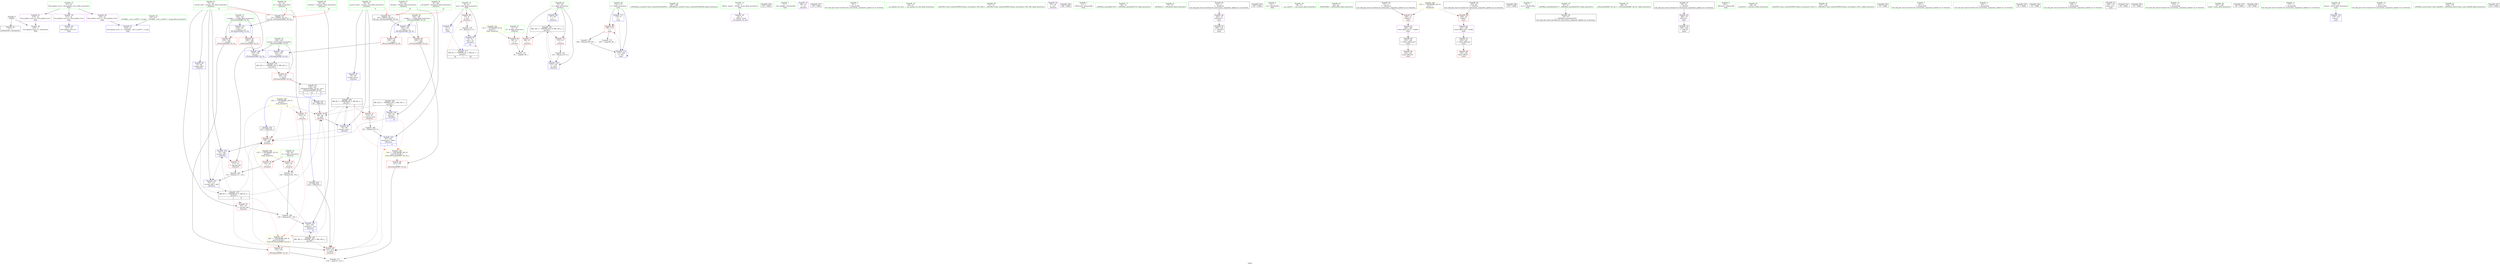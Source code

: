digraph "SVFG" {
	label="SVFG";

	Node0x55cf00c60ce0 [shape=record,color=grey,label="{NodeID: 0\nNullPtr}"];
	Node0x55cf00c60ce0 -> Node0x55cf00c77a40[style=solid];
	Node0x55cf00c60ce0 -> Node0x55cf00c7b540[style=solid];
	Node0x55cf00c872e0 [shape=record,color=black,label="{NodeID: 180\nMR_8V_3 = PHI(MR_8V_4, MR_8V_2, )\npts\{56 \}\n|{|<s4>9}}"];
	Node0x55cf00c872e0 -> Node0x55cf00c7a2d0[style=dashed];
	Node0x55cf00c872e0 -> Node0x55cf00c7a7b0[style=dashed];
	Node0x55cf00c872e0 -> Node0x55cf00c7a950[style=dashed];
	Node0x55cf00c872e0 -> Node0x55cf00c78080[style=dashed];
	Node0x55cf00c872e0:s4 -> Node0x55cf00c894a0[style=dashed,color=red];
	Node0x55cf00c77ee0 [shape=record,color=blue,label="{NodeID: 97\n55\<--85\ncurrent_max\<--\n_Z5solvev\n}"];
	Node0x55cf00c77ee0 -> Node0x55cf00c872e0[style=dashed];
	Node0x55cf00c75ee0 [shape=record,color=green,label="{NodeID: 14\n8\<--10\ntest\<--test_field_insensitive\nGlob }"];
	Node0x55cf00c75ee0 -> Node0x55cf00c79df0[style=solid];
	Node0x55cf00c75ee0 -> Node0x55cf00c7b240[style=solid];
	Node0x55cf00c75ee0 -> Node0x55cf00c7b640[style=solid];
	Node0x55cf00c7b900 [shape=record,color=yellow,style=double,label="{NodeID: 194\n4V_1 = ENCHI(MR_4V_0)\npts\{52 \}\nFun[_Z5solvev]}"];
	Node0x55cf00c7b900 -> Node0x55cf00c7a060[style=dashed];
	Node0x55cf00c7cb70 [shape=record,color=blue,label="{NodeID: 111\n172\<--9\nt\<--\nmain\n}"];
	Node0x55cf00c7cb70 -> Node0x55cf00c7afd0[style=dashed];
	Node0x55cf00c7cb70 -> Node0x55cf00c7cc40[style=dashed];
	Node0x55cf00c76b90 [shape=record,color=green,label="{NodeID: 28\n65\<--66\nref.tmp7\<--ref.tmp7_field_insensitive\n_Z5solvev\n|{|<s1>10}}"];
	Node0x55cf00c76b90 -> Node0x55cf00c78220[style=solid];
	Node0x55cf00c76b90:s1 -> Node0x55cf00c97e70[style=solid,color=red];
	Node0x55cf00c77840 [shape=record,color=green,label="{NodeID: 42\n187\<--188\n_ZNSt9basic_iosIcSt11char_traitsIcEE3tieEPSo\<--_ZNSt9basic_iosIcSt11char_traitsIcEE3tieEPSo_field_insensitive\n}"];
	Node0x55cf00c79540 [shape=record,color=purple,label="{NodeID: 56\n32\<--4\n\<--_ZStL8__ioinit\n__cxx_global_var_init\n}"];
	Node0x55cf00c96ae0 [shape=record,color=black,label="{NodeID: 236\n125 = PHI()\n}"];
	Node0x55cf00c7a130 [shape=record,color=red,label="{NodeID: 70\n101\<--53\n\<--current_left\n_Z5solvev\n}"];
	Node0x55cf00c7a130 -> Node0x55cf00c80500[style=solid];
	Node0x55cf00c80380 [shape=record,color=grey,label="{NodeID: 167\n116 = Binary(115, 9, )\n}"];
	Node0x55cf00c80380 -> Node0x55cf00c78490[style=solid];
	Node0x55cf00c7ac90 [shape=record,color=red,label="{NodeID: 84\n152\<--146\n\<--__b.addr\n_ZSt3maxIxERKT_S2_S2_\n}"];
	Node0x55cf00c7ac90 -> Node0x55cf00c7af00[style=solid];
	Node0x55cf00c60b80 [shape=record,color=green,label="{NodeID: 1\n7\<--1\n__dso_handle\<--dummyObj\nGlob }"];
	Node0x55cf00c877e0 [shape=record,color=black,label="{NodeID: 181\nMR_10V_3 = PHI(MR_10V_4, MR_10V_2, )\npts\{58 \}\n}"];
	Node0x55cf00c877e0 -> Node0x55cf00c7a3a0[style=dashed];
	Node0x55cf00c877e0 -> Node0x55cf00c7a470[style=dashed];
	Node0x55cf00c877e0 -> Node0x55cf00c78490[style=dashed];
	Node0x55cf00c77fb0 [shape=record,color=blue,label="{NodeID: 98\n57\<--85\ni\<--\n_Z5solvev\n}"];
	Node0x55cf00c77fb0 -> Node0x55cf00c877e0[style=dashed];
	Node0x55cf00c75fe0 [shape=record,color=green,label="{NodeID: 15\n21\<--25\nllvm.global_ctors\<--llvm.global_ctors_field_insensitive\nGlob }"];
	Node0x55cf00c75fe0 -> Node0x55cf00c797b0[style=solid];
	Node0x55cf00c75fe0 -> Node0x55cf00c798b0[style=solid];
	Node0x55cf00c75fe0 -> Node0x55cf00c799b0[style=solid];
	Node0x55cf00c7cc40 [shape=record,color=blue,label="{NodeID: 112\n172\<--200\nt\<--dec\nmain\n}"];
	Node0x55cf00c7cc40 -> Node0x55cf00c7afd0[style=dashed];
	Node0x55cf00c7cc40 -> Node0x55cf00c7cc40[style=dashed];
	Node0x55cf00c76c60 [shape=record,color=green,label="{NodeID: 29\n67\<--68\nref.tmp10\<--ref.tmp10_field_insensitive\n_Z5solvev\n|{|<s1>11}}"];
	Node0x55cf00c76c60 -> Node0x55cf00c78560[style=solid];
	Node0x55cf00c76c60:s1 -> Node0x55cf00c96f20[style=solid,color=red];
	Node0x55cf00c77940 [shape=record,color=green,label="{NodeID: 43\n23\<--213\n_GLOBAL__sub_I_msh97_1_0.cpp\<--_GLOBAL__sub_I_msh97_1_0.cpp_field_insensitive\n}"];
	Node0x55cf00c77940 -> Node0x55cf00c7b440[style=solid];
	Node0x55cf00c79610 [shape=record,color=purple,label="{NodeID: 57\n69\<--14\n\<--.str\n_Z5solvev\n}"];
	Node0x55cf00c96bb0 [shape=record,color=black,label="{NodeID: 237\n176 = PHI()\n}"];
	Node0x55cf00c7a200 [shape=record,color=red,label="{NodeID: 71\n111\<--53\n\<--current_left\n_Z5solvev\n}"];
	Node0x55cf00c7a200 -> Node0x55cf00c80680[style=solid];
	Node0x55cf00c80500 [shape=record,color=grey,label="{NodeID: 168\n105 = Binary(101, 104, )\n}"];
	Node0x55cf00c80500 -> Node0x55cf00c78220[style=solid];
	Node0x55cf00c7ad60 [shape=record,color=red,label="{NodeID: 85\n156\<--146\n\<--__b.addr\n_ZSt3maxIxERKT_S2_S2_\n}"];
	Node0x55cf00c7ad60 -> Node0x55cf00c7c900[style=solid];
	Node0x55cf00c74e60 [shape=record,color=green,label="{NodeID: 2\n9\<--1\n\<--dummyObj\nCan only get source location for instruction, argument, global var or function.}"];
	Node0x55cf00c87ce0 [shape=record,color=black,label="{NodeID: 182\nMR_16V_2 = PHI(MR_16V_3, MR_16V_1, )\npts\{64 \}\n}"];
	Node0x55cf00c87ce0 -> Node0x55cf00c7a7b0[style=dashed];
	Node0x55cf00c87ce0 -> Node0x55cf00c7a950[style=dashed];
	Node0x55cf00c87ce0 -> Node0x55cf00c78150[style=dashed];
	Node0x55cf00c78080 [shape=record,color=blue,label="{NodeID: 99\n55\<--98\ncurrent_max\<--\n_Z5solvev\n}"];
	Node0x55cf00c78080 -> Node0x55cf00c7a880[style=dashed];
	Node0x55cf00c78080 -> Node0x55cf00c872e0[style=dashed];
	Node0x55cf00c760e0 [shape=record,color=green,label="{NodeID: 16\n26\<--27\n__cxx_global_var_init\<--__cxx_global_var_init_field_insensitive\n}"];
	Node0x55cf00c76d30 [shape=record,color=green,label="{NodeID: 30\n71\<--72\n_ZStlsISt11char_traitsIcEERSt13basic_ostreamIcT_ES5_PKc\<--_ZStlsISt11char_traitsIcEERSt13basic_ostreamIcT_ES5_PKc_field_insensitive\n}"];
	Node0x55cf00c77a40 [shape=record,color=black,label="{NodeID: 44\n2\<--3\ndummyVal\<--dummyVal\n}"];
	Node0x55cf00c796e0 [shape=record,color=purple,label="{NodeID: 58\n79\<--16\n\<--.str.1\n_Z5solvev\n}"];
	Node0x55cf00c96c80 [shape=record,color=black,label="{NodeID: 238\n186 = PHI()\n}"];
	Node0x55cf00c7a2d0 [shape=record,color=red,label="{NodeID: 72\n119\<--55\n\<--current_max\n_Z5solvev\n}"];
	Node0x55cf00c7a2d0 -> Node0x55cf00c80200[style=solid];
	Node0x55cf00c80680 [shape=record,color=grey,label="{NodeID: 169\n112 = Binary(111, 110, )\n}"];
	Node0x55cf00c80680 -> Node0x55cf00c783c0[style=solid];
	Node0x55cf00c7ae30 [shape=record,color=red,label="{NodeID: 86\n151\<--150\n\<--\n_ZSt3maxIxERKT_S2_S2_\n}"];
	Node0x55cf00c7ae30 -> Node0x55cf00c80c80[style=solid];
	Node0x55cf00c74ef0 [shape=record,color=green,label="{NodeID: 3\n11\<--1\n_ZSt4cout\<--dummyObj\nGlob }"];
	Node0x55cf00c881e0 [shape=record,color=black,label="{NodeID: 183\nMR_18V_2 = PHI(MR_18V_3, MR_18V_1, )\npts\{66 \}\n}"];
	Node0x55cf00c881e0 -> Node0x55cf00c7a7b0[style=dashed];
	Node0x55cf00c881e0 -> Node0x55cf00c7a950[style=dashed];
	Node0x55cf00c881e0 -> Node0x55cf00c78220[style=dashed];
	Node0x55cf00c78150 [shape=record,color=blue,label="{NodeID: 100\n63\<--85\nref.tmp\<--\n_Z5solvev\n|{|<s2>10}}"];
	Node0x55cf00c78150 -> Node0x55cf00c7a880[style=dashed];
	Node0x55cf00c78150 -> Node0x55cf00c87ce0[style=dashed];
	Node0x55cf00c78150:s2 -> Node0x55cf00c894a0[style=dashed,color=red];
	Node0x55cf00c761e0 [shape=record,color=green,label="{NodeID: 17\n30\<--31\n_ZNSt8ios_base4InitC1Ev\<--_ZNSt8ios_base4InitC1Ev_field_insensitive\n}"];
	Node0x55cf00c76e30 [shape=record,color=green,label="{NodeID: 31\n77\<--78\n_ZNSolsEx\<--_ZNSolsEx_field_insensitive\n}"];
	Node0x55cf00c77b40 [shape=record,color=black,label="{NodeID: 45\n12\<--11\n\<--_ZSt4cout\nCan only get source location for instruction, argument, global var or function.}"];
	Node0x55cf00c77b40 -> Node0x55cf00c79c50[style=solid];
	Node0x55cf00c797b0 [shape=record,color=purple,label="{NodeID: 59\n217\<--21\nllvm.global_ctors_0\<--llvm.global_ctors\nGlob }"];
	Node0x55cf00c797b0 -> Node0x55cf00c7b340[style=solid];
	Node0x55cf00c96d50 [shape=record,color=black,label="{NodeID: 239\n195 = PHI()\n}"];
	Node0x55cf00c7a3a0 [shape=record,color=red,label="{NodeID: 73\n89\<--57\n\<--i\n_Z5solvev\n}"];
	Node0x55cf00c7a3a0 -> Node0x55cf00c80e00[style=solid];
	Node0x55cf00c80800 [shape=record,color=grey,label="{NodeID: 170\n74 = Binary(73, 9, )\n}"];
	Node0x55cf00c80800 -> Node0x55cf00c7b640[style=solid];
	Node0x55cf00c7af00 [shape=record,color=red,label="{NodeID: 87\n153\<--152\n\<--\n_ZSt3maxIxERKT_S2_S2_\n}"];
	Node0x55cf00c7af00 -> Node0x55cf00c80c80[style=solid];
	Node0x55cf00c74f80 [shape=record,color=green,label="{NodeID: 4\n14\<--1\n.str\<--dummyObj\nGlob }"];
	Node0x55cf00c78220 [shape=record,color=blue,label="{NodeID: 101\n65\<--105\nref.tmp7\<--sub\n_Z5solvev\n|{|<s2>10}}"];
	Node0x55cf00c78220 -> Node0x55cf00c7a880[style=dashed];
	Node0x55cf00c78220 -> Node0x55cf00c881e0[style=dashed];
	Node0x55cf00c78220:s2 -> Node0x55cf00c893c0[style=dashed,color=red];
	Node0x55cf00c762e0 [shape=record,color=green,label="{NodeID: 18\n36\<--37\n__cxa_atexit\<--__cxa_atexit_field_insensitive\n}"];
	Node0x55cf00c7bc80 [shape=record,color=yellow,style=double,label="{NodeID: 198\n12V_1 = ENCHI(MR_12V_0)\npts\{60 \}\nFun[_Z5solvev]}"];
	Node0x55cf00c7bc80 -> Node0x55cf00c7a540[style=dashed];
	Node0x55cf00c7bc80 -> Node0x55cf00c7a610[style=dashed];
	Node0x55cf00c76f30 [shape=record,color=green,label="{NodeID: 32\n82\<--83\n_ZNSirsERx\<--_ZNSirsERx_field_insensitive\n}"];
	Node0x55cf00c77c40 [shape=record,color=black,label="{NodeID: 46\n13\<--11\n\<--_ZSt4cout\nCan only get source location for instruction, argument, global var or function.}"];
	Node0x55cf00c77c40 -> Node0x55cf00c79ec0[style=solid];
	Node0x55cf00c798b0 [shape=record,color=purple,label="{NodeID: 60\n218\<--21\nllvm.global_ctors_1\<--llvm.global_ctors\nGlob }"];
	Node0x55cf00c798b0 -> Node0x55cf00c7b440[style=solid];
	Node0x55cf00c96e20 [shape=record,color=black,label="{NodeID: 240\n197 = PHI()\n}"];
	Node0x55cf00c7a470 [shape=record,color=red,label="{NodeID: 74\n115\<--57\n\<--i\n_Z5solvev\n}"];
	Node0x55cf00c7a470 -> Node0x55cf00c80380[style=solid];
	Node0x55cf00c80980 [shape=record,color=grey,label="{NodeID: 171\n104 = Binary(102, 103, )\n}"];
	Node0x55cf00c80980 -> Node0x55cf00c80500[style=solid];
	Node0x55cf00c7afd0 [shape=record,color=red,label="{NodeID: 88\n199\<--172\n\<--t\nmain\n}"];
	Node0x55cf00c7afd0 -> Node0x55cf00c80b00[style=solid];
	Node0x55cf00c7afd0 -> Node0x55cf00c80f80[style=solid];
	Node0x55cf00c75010 [shape=record,color=green,label="{NodeID: 5\n16\<--1\n.str.1\<--dummyObj\nGlob }"];
	Node0x55cf00c782f0 [shape=record,color=blue,label="{NodeID: 102\n53\<--108\ncurrent_left\<--\n_Z5solvev\n}"];
	Node0x55cf00c782f0 -> Node0x55cf00c7a200[style=dashed];
	Node0x55cf00c782f0 -> Node0x55cf00c783c0[style=dashed];
	Node0x55cf00c763e0 [shape=record,color=green,label="{NodeID: 19\n35\<--41\n_ZNSt8ios_base4InitD1Ev\<--_ZNSt8ios_base4InitD1Ev_field_insensitive\n}"];
	Node0x55cf00c763e0 -> Node0x55cf00c78f60[style=solid];
	Node0x55cf00c7bd60 [shape=record,color=yellow,style=double,label="{NodeID: 199\n14V_1 = ENCHI(MR_14V_0)\npts\{62 \}\nFun[_Z5solvev]|{|<s4>9}}"];
	Node0x55cf00c7bd60 -> Node0x55cf00c7a6e0[style=dashed];
	Node0x55cf00c7bd60 -> Node0x55cf00c7a7b0[style=dashed];
	Node0x55cf00c7bd60 -> Node0x55cf00c7a880[style=dashed];
	Node0x55cf00c7bd60 -> Node0x55cf00c7a950[style=dashed];
	Node0x55cf00c7bd60:s4 -> Node0x55cf00c893c0[style=dashed,color=red];
	Node0x55cf00c77030 [shape=record,color=green,label="{NodeID: 33\n96\<--97\n_ZSt3maxIxERKT_S2_S2_\<--_ZSt3maxIxERKT_S2_S2__field_insensitive\n}"];
	Node0x55cf00c77d40 [shape=record,color=black,label="{NodeID: 47\n19\<--18\n\<--_ZSt3cin\nCan only get source location for instruction, argument, global var or function.}"];
	Node0x55cf00c77d40 -> Node0x55cf00c79d20[style=solid];
	Node0x55cf00c799b0 [shape=record,color=purple,label="{NodeID: 61\n219\<--21\nllvm.global_ctors_2\<--llvm.global_ctors\nGlob }"];
	Node0x55cf00c799b0 -> Node0x55cf00c7b540[style=solid];
	Node0x55cf00c96f20 [shape=record,color=black,label="{NodeID: 241\n140 = PHI(55, 63, 67, )\n0th arg _ZSt3maxIxERKT_S2_S2_ }"];
	Node0x55cf00c96f20 -> Node0x55cf00c7c760[style=solid];
	Node0x55cf00c7a540 [shape=record,color=red,label="{NodeID: 75\n102\<--59\n\<--a\n_Z5solvev\n}"];
	Node0x55cf00c7a540 -> Node0x55cf00c80980[style=solid];
	Node0x55cf00c80b00 [shape=record,color=grey,label="{NodeID: 172\n200 = Binary(199, 201, )\n}"];
	Node0x55cf00c80b00 -> Node0x55cf00c7cc40[style=solid];
	Node0x55cf00c7b0a0 [shape=record,color=red,label="{NodeID: 89\n183\<--182\nvbase.offset\<--\nmain\n}"];
	Node0x55cf00c75950 [shape=record,color=green,label="{NodeID: 6\n18\<--1\n_ZSt3cin\<--dummyObj\nGlob }"];
	Node0x55cf00c783c0 [shape=record,color=blue,label="{NodeID: 103\n53\<--112\ncurrent_left\<--add\n_Z5solvev\n}"];
	Node0x55cf00c783c0 -> Node0x55cf00c86de0[style=dashed];
	Node0x55cf00c764e0 [shape=record,color=green,label="{NodeID: 20\n48\<--49\n_Z5solvev\<--_Z5solvev_field_insensitive\n}"];
	Node0x55cf00c77130 [shape=record,color=green,label="{NodeID: 34\n127\<--128\n_ZStlsISt11char_traitsIcEERSt13basic_ostreamIcT_ES5_c\<--_ZStlsISt11char_traitsIcEERSt13basic_ostreamIcT_ES5_c_field_insensitive\n}"];
	Node0x55cf00c78e60 [shape=record,color=black,label="{NodeID: 48\n20\<--18\n\<--_ZSt3cin\nCan only get source location for instruction, argument, global var or function.}"];
	Node0x55cf00c78e60 -> Node0x55cf00c79f90[style=solid];
	Node0x55cf00c79ab0 [shape=record,color=purple,label="{NodeID: 62\n181\<--180\nvbase.offset.ptr\<--vtable\nmain\n}"];
	Node0x55cf00c79ab0 -> Node0x55cf00c79200[style=solid];
	Node0x55cf00c97860 [shape=record,color=black,label="{NodeID: 242\n70 = PHI()\n}"];
	Node0x55cf00c7a610 [shape=record,color=red,label="{NodeID: 76\n110\<--59\n\<--a\n_Z5solvev\n}"];
	Node0x55cf00c7a610 -> Node0x55cf00c80680[style=solid];
	Node0x55cf00c80c80 [shape=record,color=grey,label="{NodeID: 173\n154 = cmp(151, 153, )\n}"];
	Node0x55cf00c7b170 [shape=record,color=red,label="{NodeID: 90\n192\<--191\nvbase.offset4\<--\nmain\n}"];
	Node0x55cf00c759e0 [shape=record,color=green,label="{NodeID: 7\n22\<--1\n\<--dummyObj\nCan only get source location for instruction, argument, global var or function.}"];
	Node0x55cf00c893c0 [shape=record,color=yellow,style=double,label="{NodeID: 187\n28V_1 = ENCHI(MR_28V_0)\npts\{54 62 66 \}\nFun[_ZSt3maxIxERKT_S2_S2_]}"];
	Node0x55cf00c893c0 -> Node0x55cf00c7af00[style=dashed];
	Node0x55cf00c78490 [shape=record,color=blue,label="{NodeID: 104\n57\<--116\ni\<--inc9\n_Z5solvev\n}"];
	Node0x55cf00c78490 -> Node0x55cf00c877e0[style=dashed];
	Node0x55cf00c765e0 [shape=record,color=green,label="{NodeID: 21\n51\<--52\nN\<--N_field_insensitive\n_Z5solvev\n}"];
	Node0x55cf00c765e0 -> Node0x55cf00c7a060[style=solid];
	Node0x55cf00c77230 [shape=record,color=green,label="{NodeID: 35\n142\<--143\nretval\<--retval_field_insensitive\n_ZSt3maxIxERKT_S2_S2_\n}"];
	Node0x55cf00c77230 -> Node0x55cf00c7aa20[style=solid];
	Node0x55cf00c77230 -> Node0x55cf00c7c900[style=solid];
	Node0x55cf00c77230 -> Node0x55cf00c7c9d0[style=solid];
	Node0x55cf00c78f60 [shape=record,color=black,label="{NodeID: 49\n34\<--35\n\<--_ZNSt8ios_base4InitD1Ev\nCan only get source location for instruction, argument, global var or function.}"];
	Node0x55cf00c79b80 [shape=record,color=purple,label="{NodeID: 63\n190\<--189\nvbase.offset.ptr3\<--vtable2\nmain\n}"];
	Node0x55cf00c79b80 -> Node0x55cf00c793a0[style=solid];
	Node0x55cf00c97a30 [shape=record,color=black,label="{NodeID: 243\n122 = PHI(139, )\n}"];
	Node0x55cf00c97a30 -> Node0x55cf00c7a950[style=solid];
	Node0x55cf00c7a6e0 [shape=record,color=red,label="{NodeID: 77\n103\<--61\n\<--b\n_Z5solvev\n}"];
	Node0x55cf00c7a6e0 -> Node0x55cf00c80980[style=solid];
	Node0x55cf00c80e00 [shape=record,color=grey,label="{NodeID: 174\n91 = cmp(89, 90, )\n}"];
	Node0x55cf00c7b240 [shape=record,color=blue,label="{NodeID: 91\n8\<--9\ntest\<--\nGlob }"];
	Node0x55cf00c7b240 -> Node0x55cf00c863e0[style=dashed];
	Node0x55cf00c75a70 [shape=record,color=green,label="{NodeID: 8\n85\<--1\n\<--dummyObj\nCan only get source location for instruction, argument, global var or function.}"];
	Node0x55cf00c894a0 [shape=record,color=yellow,style=double,label="{NodeID: 188\n30V_1 = ENCHI(MR_30V_0)\npts\{56 64 68 \}\nFun[_ZSt3maxIxERKT_S2_S2_]}"];
	Node0x55cf00c894a0 -> Node0x55cf00c7ae30[style=dashed];
	Node0x55cf00c78560 [shape=record,color=blue,label="{NodeID: 105\n67\<--120\nref.tmp10\<--add11\n_Z5solvev\n|{|<s1>11}}"];
	Node0x55cf00c78560 -> Node0x55cf00c7a950[style=dashed];
	Node0x55cf00c78560:s1 -> Node0x55cf00c894a0[style=dashed,color=red];
	Node0x55cf00c766b0 [shape=record,color=green,label="{NodeID: 22\n53\<--54\ncurrent_left\<--current_left_field_insensitive\n_Z5solvev\n|{|<s5>11}}"];
	Node0x55cf00c766b0 -> Node0x55cf00c7a130[style=solid];
	Node0x55cf00c766b0 -> Node0x55cf00c7a200[style=solid];
	Node0x55cf00c766b0 -> Node0x55cf00c77e10[style=solid];
	Node0x55cf00c766b0 -> Node0x55cf00c782f0[style=solid];
	Node0x55cf00c766b0 -> Node0x55cf00c783c0[style=solid];
	Node0x55cf00c766b0:s5 -> Node0x55cf00c97e70[style=solid,color=red];
	Node0x55cf00c77300 [shape=record,color=green,label="{NodeID: 36\n144\<--145\n__a.addr\<--__a.addr_field_insensitive\n_ZSt3maxIxERKT_S2_S2_\n}"];
	Node0x55cf00c77300 -> Node0x55cf00c7aaf0[style=solid];
	Node0x55cf00c77300 -> Node0x55cf00c7abc0[style=solid];
	Node0x55cf00c77300 -> Node0x55cf00c7c760[style=solid];
	Node0x55cf00c79060 [shape=record,color=black,label="{NodeID: 50\n139\<--162\n_ZSt3maxIxERKT_S2_S2__ret\<--\n_ZSt3maxIxERKT_S2_S2_\n|{<s0>9|<s1>10|<s2>11}}"];
	Node0x55cf00c79060:s0 -> Node0x55cf00c96750[style=solid,color=blue];
	Node0x55cf00c79060:s1 -> Node0x55cf00c96910[style=solid,color=blue];
	Node0x55cf00c79060:s2 -> Node0x55cf00c97a30[style=solid,color=blue];
	Node0x55cf00a709b0 [shape=record,color=black,label="{NodeID: 230\n81 = PHI()\n}"];
	Node0x55cf00c79c50 [shape=record,color=purple,label="{NodeID: 64\n193\<--12\nadd.ptr5\<--\nmain\n}"];
	Node0x55cf00c79c50 -> Node0x55cf00c79470[style=solid];
	Node0x55cf00c97c00 [shape=record,color=black,label="{NodeID: 244\n33 = PHI()\n}"];
	Node0x55cf00c7a7b0 [shape=record,color=red,label="{NodeID: 78\n98\<--95\n\<--call6\n_Z5solvev\n}"];
	Node0x55cf00c7a7b0 -> Node0x55cf00c78080[style=solid];
	Node0x55cf00c80f80 [shape=record,color=grey,label="{NodeID: 175\n203 = cmp(199, 85, )\n}"];
	Node0x55cf00c7b340 [shape=record,color=blue,label="{NodeID: 92\n217\<--22\nllvm.global_ctors_0\<--\nGlob }"];
	Node0x55cf00c75b00 [shape=record,color=green,label="{NodeID: 9\n126\<--1\n\<--dummyObj\nCan only get source location for instruction, argument, global var or function.}"];
	Node0x55cf00c89580 [shape=record,color=yellow,style=double,label="{NodeID: 189\n32V_1 = ENCHI(MR_32V_0)\npts\{1 \}\nFun[main]}"];
	Node0x55cf00c89580 -> Node0x55cf00c79ec0[style=dashed];
	Node0x55cf00c89580 -> Node0x55cf00c79f90[style=dashed];
	Node0x55cf00c7c760 [shape=record,color=blue,label="{NodeID: 106\n144\<--140\n__a.addr\<--__a\n_ZSt3maxIxERKT_S2_S2_\n}"];
	Node0x55cf00c7c760 -> Node0x55cf00c7aaf0[style=dashed];
	Node0x55cf00c7c760 -> Node0x55cf00c7abc0[style=dashed];
	Node0x55cf00c76780 [shape=record,color=green,label="{NodeID: 23\n55\<--56\ncurrent_max\<--current_max_field_insensitive\n_Z5solvev\n|{|<s3>9}}"];
	Node0x55cf00c76780 -> Node0x55cf00c7a2d0[style=solid];
	Node0x55cf00c76780 -> Node0x55cf00c77ee0[style=solid];
	Node0x55cf00c76780 -> Node0x55cf00c78080[style=solid];
	Node0x55cf00c76780:s3 -> Node0x55cf00c96f20[style=solid,color=red];
	Node0x55cf00c773d0 [shape=record,color=green,label="{NodeID: 37\n146\<--147\n__b.addr\<--__b.addr_field_insensitive\n_ZSt3maxIxERKT_S2_S2_\n}"];
	Node0x55cf00c773d0 -> Node0x55cf00c7ac90[style=solid];
	Node0x55cf00c773d0 -> Node0x55cf00c7ad60[style=solid];
	Node0x55cf00c773d0 -> Node0x55cf00c7c830[style=solid];
	Node0x55cf00c79130 [shape=record,color=black,label="{NodeID: 51\n169\<--175\nmain_ret\<--\nmain\n}"];
	Node0x55cf00c96520 [shape=record,color=black,label="{NodeID: 231\n93 = PHI()\n}"];
	Node0x55cf00c79d20 [shape=record,color=purple,label="{NodeID: 65\n184\<--19\nadd.ptr\<--\nmain\n}"];
	Node0x55cf00c79d20 -> Node0x55cf00c792d0[style=solid];
	Node0x55cf00c97cd0 [shape=record,color=black,label="{NodeID: 245\n76 = PHI()\n}"];
	Node0x55cf00c7a880 [shape=record,color=red,label="{NodeID: 79\n108\<--107\n\<--call8\n_Z5solvev\n}"];
	Node0x55cf00c7a880 -> Node0x55cf00c782f0[style=solid];
	Node0x55cf00c85ee0 [shape=record,color=black,label="{NodeID: 176\nMR_22V_3 = PHI(MR_22V_4, MR_22V_2, )\npts\{143 \}\n}"];
	Node0x55cf00c85ee0 -> Node0x55cf00c7aa20[style=dashed];
	Node0x55cf00c7b440 [shape=record,color=blue,label="{NodeID: 93\n218\<--23\nllvm.global_ctors_1\<--_GLOBAL__sub_I_msh97_1_0.cpp\nGlob }"];
	Node0x55cf00c75b90 [shape=record,color=green,label="{NodeID: 10\n175\<--1\n\<--dummyObj\nCan only get source location for instruction, argument, global var or function.}"];
	Node0x55cf00c7c830 [shape=record,color=blue,label="{NodeID: 107\n146\<--141\n__b.addr\<--__b\n_ZSt3maxIxERKT_S2_S2_\n}"];
	Node0x55cf00c7c830 -> Node0x55cf00c7ac90[style=dashed];
	Node0x55cf00c7c830 -> Node0x55cf00c7ad60[style=dashed];
	Node0x55cf00c76850 [shape=record,color=green,label="{NodeID: 24\n57\<--58\ni\<--i_field_insensitive\n_Z5solvev\n}"];
	Node0x55cf00c76850 -> Node0x55cf00c7a3a0[style=solid];
	Node0x55cf00c76850 -> Node0x55cf00c7a470[style=solid];
	Node0x55cf00c76850 -> Node0x55cf00c77fb0[style=solid];
	Node0x55cf00c76850 -> Node0x55cf00c78490[style=solid];
	Node0x55cf00c774a0 [shape=record,color=green,label="{NodeID: 38\n167\<--168\nmain\<--main_field_insensitive\n}"];
	Node0x55cf00c79200 [shape=record,color=black,label="{NodeID: 52\n182\<--181\n\<--vbase.offset.ptr\nmain\n}"];
	Node0x55cf00c79200 -> Node0x55cf00c7b0a0[style=solid];
	Node0x55cf00c96680 [shape=record,color=black,label="{NodeID: 232\n94 = PHI()\n}"];
	Node0x55cf00c79df0 [shape=record,color=red,label="{NodeID: 66\n73\<--8\n\<--test\n_Z5solvev\n}"];
	Node0x55cf00c79df0 -> Node0x55cf00c80800[style=solid];
	Node0x55cf00c97da0 [shape=record,color=black,label="{NodeID: 246\n80 = PHI()\n}"];
	Node0x55cf00c7a950 [shape=record,color=red,label="{NodeID: 80\n123\<--122\n\<--call12\n_Z5solvev\n}"];
	Node0x55cf00c863e0 [shape=record,color=black,label="{NodeID: 177\nMR_2V_2 = PHI(MR_2V_3, MR_2V_1, )\npts\{10 \}\n|{<s0>18|<s1>18}}"];
	Node0x55cf00c863e0:s0 -> Node0x55cf00c79df0[style=dashed,color=red];
	Node0x55cf00c863e0:s1 -> Node0x55cf00c7b640[style=dashed,color=red];
	Node0x55cf00c7b540 [shape=record,color=blue, style = dotted,label="{NodeID: 94\n219\<--3\nllvm.global_ctors_2\<--dummyVal\nGlob }"];
	Node0x55cf00c75c20 [shape=record,color=green,label="{NodeID: 11\n177\<--1\n\<--dummyObj\nCan only get source location for instruction, argument, global var or function.}"];
	Node0x55cf00c7c900 [shape=record,color=blue,label="{NodeID: 108\n142\<--156\nretval\<--\n_ZSt3maxIxERKT_S2_S2_\n}"];
	Node0x55cf00c7c900 -> Node0x55cf00c85ee0[style=dashed];
	Node0x55cf00c76920 [shape=record,color=green,label="{NodeID: 25\n59\<--60\na\<--a_field_insensitive\n_Z5solvev\n}"];
	Node0x55cf00c76920 -> Node0x55cf00c7a540[style=solid];
	Node0x55cf00c76920 -> Node0x55cf00c7a610[style=solid];
	Node0x55cf00c775a0 [shape=record,color=green,label="{NodeID: 39\n170\<--171\nretval\<--retval_field_insensitive\nmain\n}"];
	Node0x55cf00c775a0 -> Node0x55cf00c7caa0[style=solid];
	Node0x55cf00c792d0 [shape=record,color=black,label="{NodeID: 53\n185\<--184\n\<--add.ptr\nmain\n}"];
	Node0x55cf00c96750 [shape=record,color=black,label="{NodeID: 233\n95 = PHI(139, )\n}"];
	Node0x55cf00c96750 -> Node0x55cf00c7a7b0[style=solid];
	Node0x55cf00c79ec0 [shape=record,color=red,label="{NodeID: 67\n189\<--13\nvtable2\<--\nmain\n}"];
	Node0x55cf00c79ec0 -> Node0x55cf00c79b80[style=solid];
	Node0x55cf00c97e70 [shape=record,color=black,label="{NodeID: 247\n141 = PHI(61, 65, 53, )\n1st arg _ZSt3maxIxERKT_S2_S2_ }"];
	Node0x55cf00c97e70 -> Node0x55cf00c7c830[style=solid];
	Node0x55cf00c7aa20 [shape=record,color=red,label="{NodeID: 81\n162\<--142\n\<--retval\n_ZSt3maxIxERKT_S2_S2_\n}"];
	Node0x55cf00c7aa20 -> Node0x55cf00c79060[style=solid];
	Node0x55cf00c7b640 [shape=record,color=blue,label="{NodeID: 95\n8\<--74\ntest\<--inc\n_Z5solvev\n|{<s0>18}}"];
	Node0x55cf00c7b640:s0 -> Node0x55cf00c863e0[style=dashed,color=blue];
	Node0x55cf00c75ce0 [shape=record,color=green,label="{NodeID: 12\n201\<--1\n\<--dummyObj\nCan only get source location for instruction, argument, global var or function.}"];
	Node0x55cf00c7c9d0 [shape=record,color=blue,label="{NodeID: 109\n142\<--159\nretval\<--\n_ZSt3maxIxERKT_S2_S2_\n}"];
	Node0x55cf00c7c9d0 -> Node0x55cf00c85ee0[style=dashed];
	Node0x55cf00c769f0 [shape=record,color=green,label="{NodeID: 26\n61\<--62\nb\<--b_field_insensitive\n_Z5solvev\n|{|<s1>9}}"];
	Node0x55cf00c769f0 -> Node0x55cf00c7a6e0[style=solid];
	Node0x55cf00c769f0:s1 -> Node0x55cf00c97e70[style=solid,color=red];
	Node0x55cf00c77670 [shape=record,color=green,label="{NodeID: 40\n172\<--173\nt\<--t_field_insensitive\nmain\n}"];
	Node0x55cf00c77670 -> Node0x55cf00c7afd0[style=solid];
	Node0x55cf00c77670 -> Node0x55cf00c7cb70[style=solid];
	Node0x55cf00c77670 -> Node0x55cf00c7cc40[style=solid];
	Node0x55cf00c793a0 [shape=record,color=black,label="{NodeID: 54\n191\<--190\n\<--vbase.offset.ptr3\nmain\n}"];
	Node0x55cf00c793a0 -> Node0x55cf00c7b170[style=solid];
	Node0x55cf00c96910 [shape=record,color=black,label="{NodeID: 234\n107 = PHI(139, )\n}"];
	Node0x55cf00c96910 -> Node0x55cf00c7a880[style=solid];
	Node0x55cf00c79f90 [shape=record,color=red,label="{NodeID: 68\n180\<--20\nvtable\<--\nmain\n}"];
	Node0x55cf00c79f90 -> Node0x55cf00c79ab0[style=solid];
	Node0x55cf00c7aaf0 [shape=record,color=red,label="{NodeID: 82\n150\<--144\n\<--__a.addr\n_ZSt3maxIxERKT_S2_S2_\n}"];
	Node0x55cf00c7aaf0 -> Node0x55cf00c7ae30[style=solid];
	Node0x55cf00c86de0 [shape=record,color=black,label="{NodeID: 179\nMR_6V_3 = PHI(MR_6V_5, MR_6V_2, )\npts\{54 \}\n|{|<s5>11}}"];
	Node0x55cf00c86de0 -> Node0x55cf00c7a130[style=dashed];
	Node0x55cf00c86de0 -> Node0x55cf00c7a7b0[style=dashed];
	Node0x55cf00c86de0 -> Node0x55cf00c7a880[style=dashed];
	Node0x55cf00c86de0 -> Node0x55cf00c7a950[style=dashed];
	Node0x55cf00c86de0 -> Node0x55cf00c782f0[style=dashed];
	Node0x55cf00c86de0:s5 -> Node0x55cf00c893c0[style=dashed,color=red];
	Node0x55cf00c77e10 [shape=record,color=blue,label="{NodeID: 96\n53\<--85\ncurrent_left\<--\n_Z5solvev\n}"];
	Node0x55cf00c77e10 -> Node0x55cf00c86de0[style=dashed];
	Node0x55cf00c75de0 [shape=record,color=green,label="{NodeID: 13\n4\<--6\n_ZStL8__ioinit\<--_ZStL8__ioinit_field_insensitive\nGlob }"];
	Node0x55cf00c75de0 -> Node0x55cf00c79540[style=solid];
	Node0x55cf00c7caa0 [shape=record,color=blue,label="{NodeID: 110\n170\<--175\nretval\<--\nmain\n}"];
	Node0x55cf00c76ac0 [shape=record,color=green,label="{NodeID: 27\n63\<--64\nref.tmp\<--ref.tmp_field_insensitive\n_Z5solvev\n|{|<s1>10}}"];
	Node0x55cf00c76ac0 -> Node0x55cf00c78150[style=solid];
	Node0x55cf00c76ac0:s1 -> Node0x55cf00c96f20[style=solid,color=red];
	Node0x55cf00c77740 [shape=record,color=green,label="{NodeID: 41\n178\<--179\n_ZNSt8ios_base15sync_with_stdioEb\<--_ZNSt8ios_base15sync_with_stdioEb_field_insensitive\n}"];
	Node0x55cf00c79470 [shape=record,color=black,label="{NodeID: 55\n194\<--193\n\<--add.ptr5\nmain\n}"];
	Node0x55cf00c96a10 [shape=record,color=black,label="{NodeID: 235\n124 = PHI()\n}"];
	Node0x55cf00c7a060 [shape=record,color=red,label="{NodeID: 69\n90\<--51\n\<--N\n_Z5solvev\n}"];
	Node0x55cf00c7a060 -> Node0x55cf00c80e00[style=solid];
	Node0x55cf00c80200 [shape=record,color=grey,label="{NodeID: 166\n120 = Binary(119, 9, )\n}"];
	Node0x55cf00c80200 -> Node0x55cf00c78560[style=solid];
	Node0x55cf00c7abc0 [shape=record,color=red,label="{NodeID: 83\n159\<--144\n\<--__a.addr\n_ZSt3maxIxERKT_S2_S2_\n}"];
	Node0x55cf00c7abc0 -> Node0x55cf00c7c9d0[style=solid];
}
